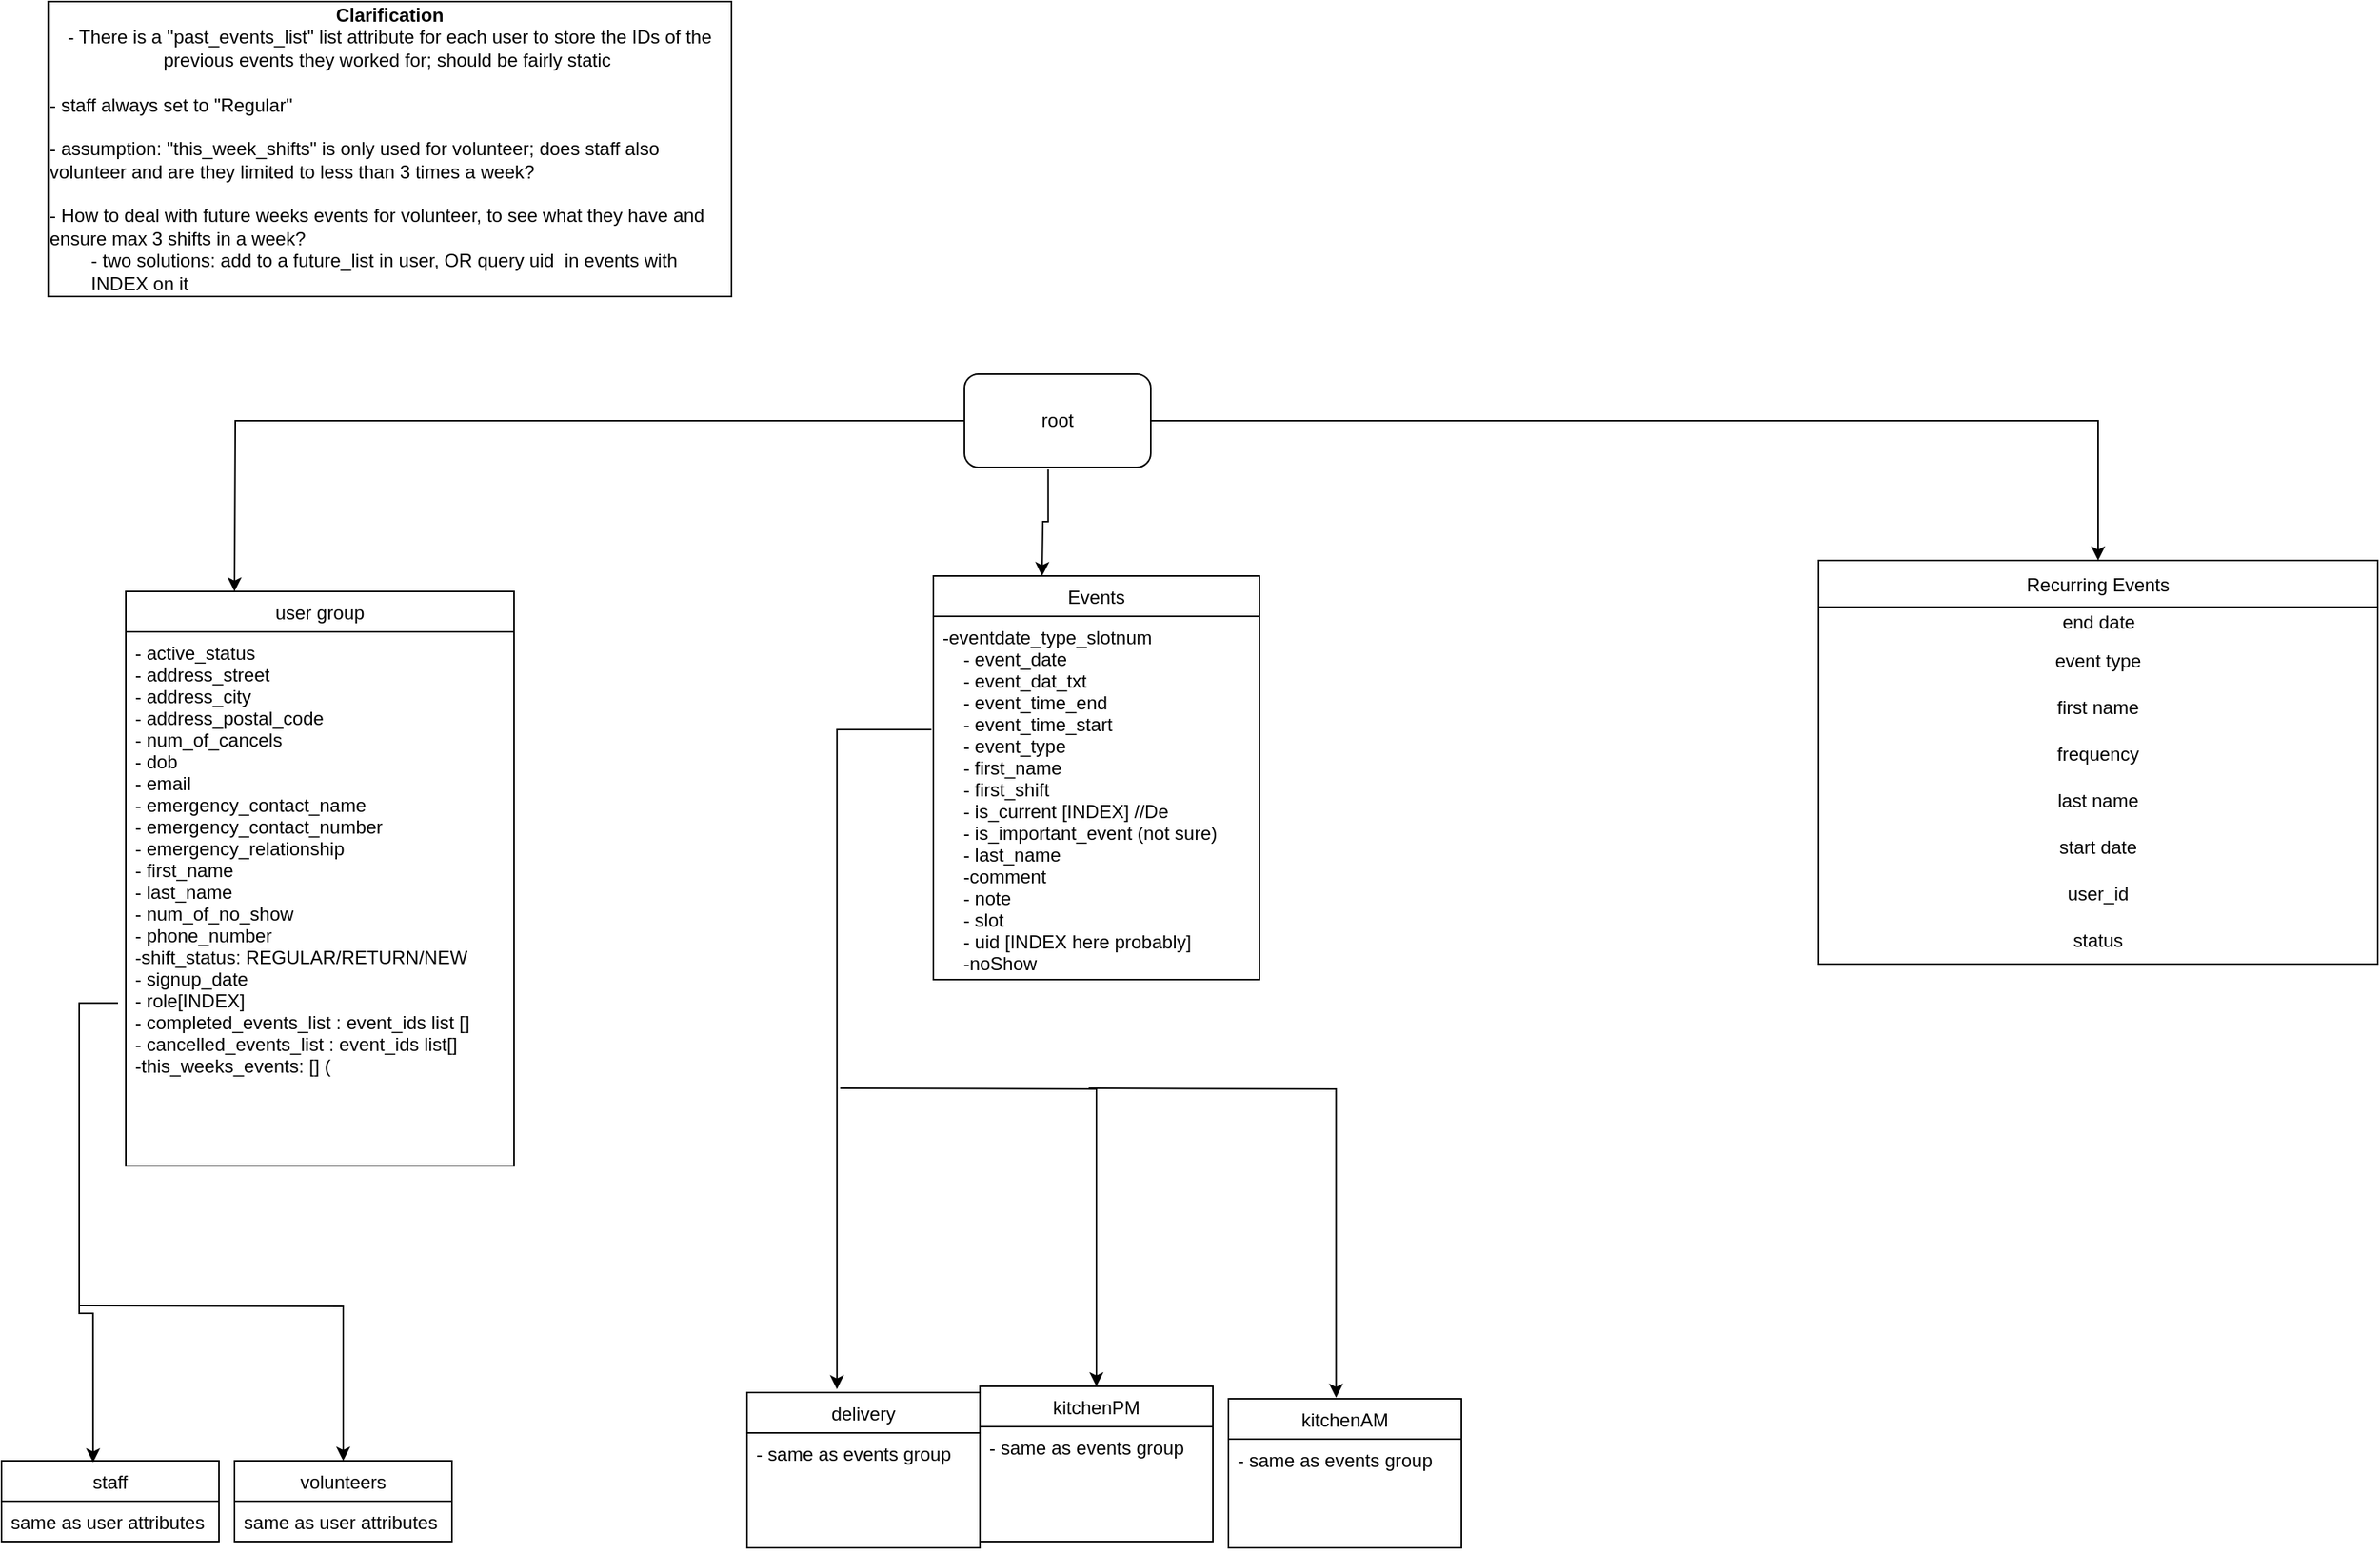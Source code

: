 <mxfile version="16.6.4" type="device"><diagram id="CYc8Alj8YEeZP_eTJ0H1" name="Page-1"><mxGraphModel dx="1185" dy="1762" grid="1" gridSize="10" guides="1" tooltips="1" connect="1" arrows="1" fold="1" page="1" pageScale="1" pageWidth="850" pageHeight="1100" math="0" shadow="0"><root><mxCell id="0"/><mxCell id="1" parent="0"/><mxCell id="iTW5-F_iSUV9SQm6rUlk-3" style="edgeStyle=orthogonalEdgeStyle;rounded=0;orthogonalLoop=1;jettySize=auto;html=1;entryX=0.5;entryY=0;entryDx=0;entryDy=0;" parent="1" source="iTW5-F_iSUV9SQm6rUlk-1" edge="1"><mxGeometry relative="1" as="geometry"><mxPoint x="230" y="280" as="targetPoint"/></mxGeometry></mxCell><mxCell id="iTW5-F_iSUV9SQm6rUlk-22" style="edgeStyle=orthogonalEdgeStyle;rounded=0;orthogonalLoop=1;jettySize=auto;html=1;exitX=0.449;exitY=1.022;exitDx=0;exitDy=0;exitPerimeter=0;" parent="1" source="iTW5-F_iSUV9SQm6rUlk-1" edge="1"><mxGeometry relative="1" as="geometry"><mxPoint x="750" y="270" as="targetPoint"/></mxGeometry></mxCell><mxCell id="kx9c0yVoqD47GqQ9nCUQ-14" style="edgeStyle=orthogonalEdgeStyle;rounded=0;orthogonalLoop=1;jettySize=auto;html=1;entryX=0.5;entryY=0;entryDx=0;entryDy=0;" parent="1" source="iTW5-F_iSUV9SQm6rUlk-1" target="kx9c0yVoqD47GqQ9nCUQ-8" edge="1"><mxGeometry relative="1" as="geometry"/></mxCell><mxCell id="iTW5-F_iSUV9SQm6rUlk-1" value="root" style="rounded=1;whiteSpace=wrap;html=1;" parent="1" vertex="1"><mxGeometry x="700" y="140" width="120" height="60" as="geometry"/></mxCell><mxCell id="iTW5-F_iSUV9SQm6rUlk-4" value="user group" style="swimlane;fontStyle=0;childLayout=stackLayout;horizontal=1;startSize=26;fillColor=none;horizontalStack=0;resizeParent=1;resizeParentMax=0;resizeLast=0;collapsible=1;marginBottom=0;" parent="1" vertex="1"><mxGeometry x="160" y="280" width="250" height="370" as="geometry"/></mxCell><mxCell id="iTW5-F_iSUV9SQm6rUlk-6" value="- active_status&#10;- address_street&#10;- address_city&#10;- address_postal_code&#10;- num_of_cancels&#10;- dob&#10;- email&#10;- emergency_contact_name&#10;- emergency_contact_number&#10;- emergency_relationship&#10;- first_name&#10;- last_name&#10;- num_of_no_show&#10;- phone_number&#10;-shift_status: REGULAR/RETURN/NEW&#10;- signup_date&#10;- role[INDEX]&#10;- completed_events_list : event_ids list []&#10;- cancelled_events_list : event_ids list[]&#10;-this_weeks_events: [] (&#10;&#10;&#10;" style="text;strokeColor=none;fillColor=none;align=left;verticalAlign=top;spacingLeft=4;spacingRight=4;overflow=hidden;rotatable=0;points=[[0,0.5],[1,0.5]];portConstraint=eastwest;fontStyle=0" parent="iTW5-F_iSUV9SQm6rUlk-4" vertex="1"><mxGeometry y="26" width="250" height="344" as="geometry"/></mxCell><mxCell id="iTW5-F_iSUV9SQm6rUlk-8" value="volunteers" style="swimlane;fontStyle=0;childLayout=stackLayout;horizontal=1;startSize=26;fillColor=none;horizontalStack=0;resizeParent=1;resizeParentMax=0;resizeLast=0;collapsible=1;marginBottom=0;" parent="1" vertex="1"><mxGeometry x="230" y="840" width="140" height="52" as="geometry"/></mxCell><mxCell id="iTW5-F_iSUV9SQm6rUlk-9" value="same as user attributes" style="text;strokeColor=none;fillColor=none;align=left;verticalAlign=top;spacingLeft=4;spacingRight=4;overflow=hidden;rotatable=0;points=[[0,0.5],[1,0.5]];portConstraint=eastwest;" parent="iTW5-F_iSUV9SQm6rUlk-8" vertex="1"><mxGeometry y="26" width="140" height="26" as="geometry"/></mxCell><mxCell id="iTW5-F_iSUV9SQm6rUlk-12" style="edgeStyle=orthogonalEdgeStyle;rounded=0;orthogonalLoop=1;jettySize=auto;html=1;" parent="1" target="iTW5-F_iSUV9SQm6rUlk-8" edge="1"><mxGeometry relative="1" as="geometry"><mxPoint x="130" y="740" as="sourcePoint"/></mxGeometry></mxCell><mxCell id="iTW5-F_iSUV9SQm6rUlk-13" value="staff" style="swimlane;fontStyle=0;childLayout=stackLayout;horizontal=1;startSize=26;fillColor=none;horizontalStack=0;resizeParent=1;resizeParentMax=0;resizeLast=0;collapsible=1;marginBottom=0;" parent="1" vertex="1"><mxGeometry x="80" y="840" width="140" height="52" as="geometry"/></mxCell><mxCell id="iTW5-F_iSUV9SQm6rUlk-14" value="same as user attributes" style="text;strokeColor=none;fillColor=none;align=left;verticalAlign=top;spacingLeft=4;spacingRight=4;overflow=hidden;rotatable=0;points=[[0,0.5],[1,0.5]];portConstraint=eastwest;" parent="iTW5-F_iSUV9SQm6rUlk-13" vertex="1"><mxGeometry y="26" width="140" height="26" as="geometry"/></mxCell><mxCell id="iTW5-F_iSUV9SQm6rUlk-21" value="&lt;b&gt;Clarification&lt;/b&gt;&lt;br&gt;- There is a &quot;past_events_list&quot; list attribute for each user to store the IDs of the previous events they worked for; should be fairly static&amp;nbsp;&lt;br&gt;&lt;div style=&quot;text-align: left&quot;&gt;&lt;br&gt;&lt;/div&gt;&lt;div style=&quot;text-align: left&quot;&gt;- staff always set to &quot;Regular&quot;&lt;/div&gt;&lt;div style=&quot;text-align: left&quot;&gt;&lt;br&gt;&lt;/div&gt;&lt;div style=&quot;text-align: left&quot;&gt;- assumption: &quot;this_week_shifts&quot; is only used for volunteer; does staff also volunteer and are they limited to less than 3 times a week?&lt;/div&gt;&lt;div style=&quot;text-align: left&quot;&gt;&lt;br&gt;&lt;/div&gt;&lt;div style=&quot;text-align: left&quot;&gt;- How to deal with future weeks events for volunteer, to see what they have and ensure max 3 shifts in a week?&amp;nbsp;&lt;/div&gt;&lt;div style=&quot;text-align: left&quot;&gt;&lt;span style=&quot;white-space: pre&quot;&gt;&#9;&lt;/span&gt;- two solutions: add to a future_list in user, OR query uid&amp;nbsp; in events with &lt;span style=&quot;white-space: pre&quot;&gt;&#9;&lt;/span&gt;INDEX on it&amp;nbsp;&lt;br&gt;&lt;/div&gt;" style="rounded=0;whiteSpace=wrap;html=1;" parent="1" vertex="1"><mxGeometry x="110" y="-100" width="440" height="190" as="geometry"/></mxCell><mxCell id="iTW5-F_iSUV9SQm6rUlk-24" value="Events" style="swimlane;fontStyle=0;childLayout=stackLayout;horizontal=1;startSize=26;fillColor=none;horizontalStack=0;resizeParent=1;resizeParentMax=0;resizeLast=0;collapsible=1;marginBottom=0;" parent="1" vertex="1"><mxGeometry x="680" y="270" width="210" height="260" as="geometry"/></mxCell><mxCell id="iTW5-F_iSUV9SQm6rUlk-25" value="-eventdate_type_slotnum&#10;    - event_date&#10;    - event_dat_txt&#10;    - event_time_end&#10;    - event_time_start&#10;    - event_type&#10;    - first_name&#10;    - first_shift &#10;    - is_current [INDEX] //De&#10;    - is_important_event (not sure)&#10;    - last_name&#10;    -comment&#10;    - note&#10;    - slot&#10;    - uid [INDEX here probably]&#10;    -noShow&#10;&#10;" style="text;strokeColor=none;fillColor=none;align=left;verticalAlign=top;spacingLeft=4;spacingRight=4;overflow=hidden;rotatable=0;points=[[0,0.5],[1,0.5]];portConstraint=eastwest;" parent="iTW5-F_iSUV9SQm6rUlk-24" vertex="1"><mxGeometry y="26" width="210" height="234" as="geometry"/></mxCell><mxCell id="iTW5-F_iSUV9SQm6rUlk-28" value="delivery" style="swimlane;fontStyle=0;childLayout=stackLayout;horizontal=1;startSize=26;fillColor=none;horizontalStack=0;resizeParent=1;resizeParentMax=0;resizeLast=0;collapsible=1;marginBottom=0;" parent="1" vertex="1"><mxGeometry x="560" y="796" width="150" height="100" as="geometry"/></mxCell><mxCell id="iTW5-F_iSUV9SQm6rUlk-29" value="- same as events group" style="text;strokeColor=none;fillColor=none;align=left;verticalAlign=top;spacingLeft=4;spacingRight=4;overflow=hidden;rotatable=0;points=[[0,0.5],[1,0.5]];portConstraint=eastwest;" parent="iTW5-F_iSUV9SQm6rUlk-28" vertex="1"><mxGeometry y="26" width="150" height="74" as="geometry"/></mxCell><mxCell id="iTW5-F_iSUV9SQm6rUlk-30" value="kitchenPM" style="swimlane;fontStyle=0;childLayout=stackLayout;horizontal=1;startSize=26;fillColor=none;horizontalStack=0;resizeParent=1;resizeParentMax=0;resizeLast=0;collapsible=1;marginBottom=0;" parent="1" vertex="1"><mxGeometry x="710" y="792" width="150" height="100" as="geometry"/></mxCell><mxCell id="iTW5-F_iSUV9SQm6rUlk-31" value="- same as events group" style="text;strokeColor=none;fillColor=none;align=left;verticalAlign=top;spacingLeft=4;spacingRight=4;overflow=hidden;rotatable=0;points=[[0,0.5],[1,0.5]];portConstraint=eastwest;" parent="iTW5-F_iSUV9SQm6rUlk-30" vertex="1"><mxGeometry y="26" width="150" height="74" as="geometry"/></mxCell><mxCell id="4ZGWsH42hW3fTyE2jTXR-1" style="edgeStyle=orthogonalEdgeStyle;rounded=0;orthogonalLoop=1;jettySize=auto;html=1;entryX=0.421;entryY=0.019;entryDx=0;entryDy=0;entryPerimeter=0;exitX=-0.02;exitY=0.695;exitDx=0;exitDy=0;exitPerimeter=0;" parent="1" target="iTW5-F_iSUV9SQm6rUlk-13" edge="1" source="iTW5-F_iSUV9SQm6rUlk-6"><mxGeometry relative="1" as="geometry"><mxPoint x="130" y="540" as="sourcePoint"/><Array as="points"><mxPoint x="130" y="545"/><mxPoint x="130" y="745"/><mxPoint x="139" y="745"/></Array></mxGeometry></mxCell><mxCell id="4ZGWsH42hW3fTyE2jTXR-5" value="kitchenAM" style="swimlane;fontStyle=0;childLayout=stackLayout;horizontal=1;startSize=26;fillColor=none;horizontalStack=0;resizeParent=1;resizeParentMax=0;resizeLast=0;collapsible=1;marginBottom=0;" parent="1" vertex="1"><mxGeometry x="870" y="800" width="150" height="96" as="geometry"/></mxCell><mxCell id="4ZGWsH42hW3fTyE2jTXR-6" value="- same as events group" style="text;strokeColor=none;fillColor=none;align=left;verticalAlign=top;spacingLeft=4;spacingRight=4;overflow=hidden;rotatable=0;points=[[0,0.5],[1,0.5]];portConstraint=eastwest;" parent="4ZGWsH42hW3fTyE2jTXR-5" vertex="1"><mxGeometry y="26" width="150" height="70" as="geometry"/></mxCell><mxCell id="4ZGWsH42hW3fTyE2jTXR-7" style="edgeStyle=orthogonalEdgeStyle;rounded=0;orthogonalLoop=1;jettySize=auto;html=1;entryX=0.462;entryY=-0.007;entryDx=0;entryDy=0;entryPerimeter=0;" parent="1" target="4ZGWsH42hW3fTyE2jTXR-5" edge="1"><mxGeometry relative="1" as="geometry"><mxPoint x="780" y="600" as="sourcePoint"/></mxGeometry></mxCell><mxCell id="4ZGWsH42hW3fTyE2jTXR-8" style="edgeStyle=orthogonalEdgeStyle;rounded=0;orthogonalLoop=1;jettySize=auto;html=1;entryX=0.5;entryY=0;entryDx=0;entryDy=0;" parent="1" target="iTW5-F_iSUV9SQm6rUlk-30" edge="1"><mxGeometry relative="1" as="geometry"><mxPoint x="620" y="600" as="sourcePoint"/></mxGeometry></mxCell><mxCell id="4ZGWsH42hW3fTyE2jTXR-9" style="edgeStyle=orthogonalEdgeStyle;rounded=0;orthogonalLoop=1;jettySize=auto;html=1;entryX=0.386;entryY=-0.021;entryDx=0;entryDy=0;entryPerimeter=0;exitX=-0.006;exitY=0.312;exitDx=0;exitDy=0;exitPerimeter=0;" parent="1" source="iTW5-F_iSUV9SQm6rUlk-25" target="iTW5-F_iSUV9SQm6rUlk-28" edge="1"><mxGeometry relative="1" as="geometry"/></mxCell><mxCell id="kx9c0yVoqD47GqQ9nCUQ-8" value="Recurring Events" style="swimlane;fontStyle=0;childLayout=stackLayout;horizontal=1;startSize=30;horizontalStack=0;resizeParent=1;resizeParentMax=0;resizeLast=0;collapsible=1;marginBottom=0;" parent="1" vertex="1"><mxGeometry x="1250" y="260" width="360" height="260" as="geometry"/></mxCell><mxCell id="kx9c0yVoqD47GqQ9nCUQ-16" value="end date" style="text;html=1;align=center;verticalAlign=middle;resizable=0;points=[];autosize=1;strokeColor=none;fillColor=none;rotation=0;" parent="kx9c0yVoqD47GqQ9nCUQ-8" vertex="1"><mxGeometry y="30" width="360" height="20" as="geometry"/></mxCell><mxCell id="kx9c0yVoqD47GqQ9nCUQ-17" value="event type" style="text;html=1;strokeColor=none;fillColor=none;align=center;verticalAlign=middle;whiteSpace=wrap;rounded=0;" parent="kx9c0yVoqD47GqQ9nCUQ-8" vertex="1"><mxGeometry y="50" width="360" height="30" as="geometry"/></mxCell><mxCell id="kx9c0yVoqD47GqQ9nCUQ-18" value="first name" style="text;html=1;strokeColor=none;fillColor=none;align=center;verticalAlign=middle;whiteSpace=wrap;rounded=0;" parent="kx9c0yVoqD47GqQ9nCUQ-8" vertex="1"><mxGeometry y="80" width="360" height="30" as="geometry"/></mxCell><mxCell id="kx9c0yVoqD47GqQ9nCUQ-20" value="frequency" style="text;html=1;strokeColor=none;fillColor=none;align=center;verticalAlign=middle;whiteSpace=wrap;rounded=0;" parent="kx9c0yVoqD47GqQ9nCUQ-8" vertex="1"><mxGeometry y="110" width="360" height="30" as="geometry"/></mxCell><mxCell id="kx9c0yVoqD47GqQ9nCUQ-19" value="last name" style="text;html=1;strokeColor=none;fillColor=none;align=center;verticalAlign=middle;whiteSpace=wrap;rounded=0;" parent="kx9c0yVoqD47GqQ9nCUQ-8" vertex="1"><mxGeometry y="140" width="360" height="30" as="geometry"/></mxCell><mxCell id="kx9c0yVoqD47GqQ9nCUQ-21" value="start date" style="text;html=1;strokeColor=none;fillColor=none;align=center;verticalAlign=middle;whiteSpace=wrap;rounded=0;" parent="kx9c0yVoqD47GqQ9nCUQ-8" vertex="1"><mxGeometry y="170" width="360" height="30" as="geometry"/></mxCell><mxCell id="kx9c0yVoqD47GqQ9nCUQ-22" value="user_id" style="text;html=1;strokeColor=none;fillColor=none;align=center;verticalAlign=middle;whiteSpace=wrap;rounded=0;" parent="kx9c0yVoqD47GqQ9nCUQ-8" vertex="1"><mxGeometry y="200" width="360" height="30" as="geometry"/></mxCell><mxCell id="kx9c0yVoqD47GqQ9nCUQ-23" value="status" style="text;html=1;strokeColor=none;fillColor=none;align=center;verticalAlign=middle;whiteSpace=wrap;rounded=0;" parent="kx9c0yVoqD47GqQ9nCUQ-8" vertex="1"><mxGeometry y="230" width="360" height="30" as="geometry"/></mxCell></root></mxGraphModel></diagram></mxfile>